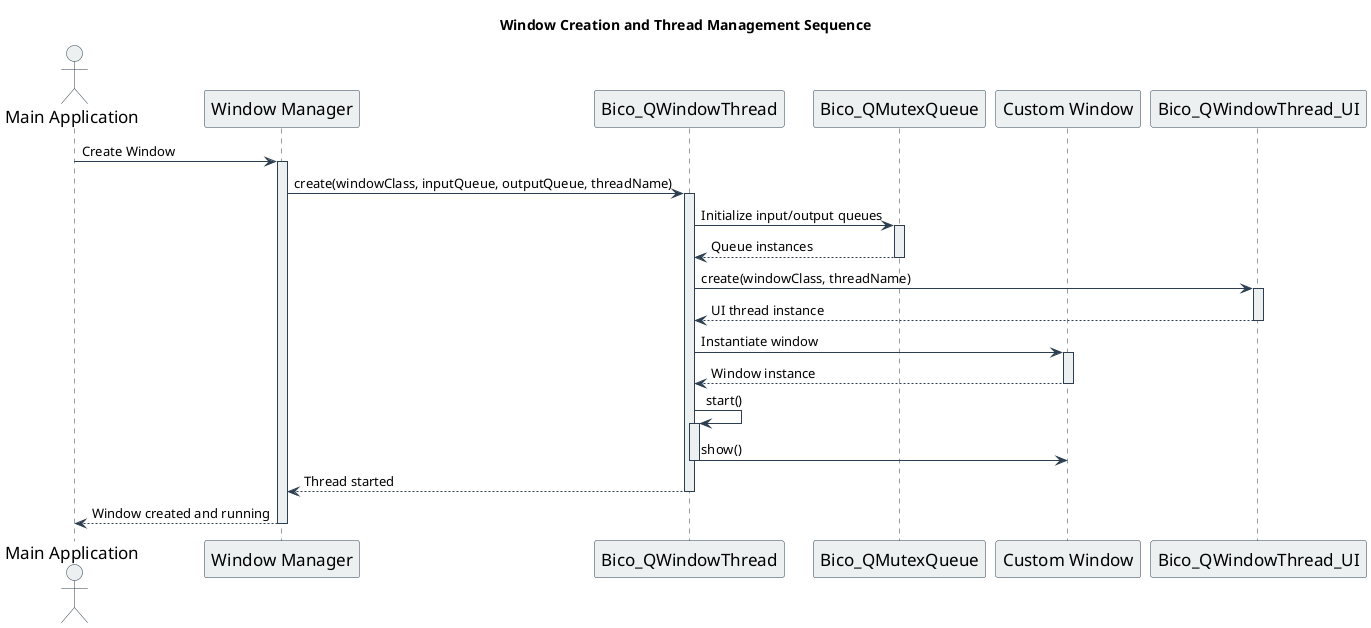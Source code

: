 @startuml Window Creation Sequence

skinparam sequence {
    ArrowColor #2C3E50
    ActorBorderColor #2C3E50
    LifeLineBorderColor #2C3E50
    LifeLineBackgroundColor #ECF0F1
    ParticipantBorderColor #2C3E50
    ParticipantBackgroundColor #ECF0F1
    ParticipantFontName Impact
    ParticipantFontSize 17
    ParticipantFontStyle #2C3E50
    ActorBackgroundColor #ECF0F1
    ActorFontName Impact
    ActorFontSize 17
    ActorFontStyle #2C3E50
}

title Window Creation and Thread Management Sequence

actor "Main Application" as main
participant "Window Manager" as wm
participant "Bico_QWindowThread" as bwt
participant "Bico_QMutexQueue" as bmq
participant "Custom Window" as cw
participant "Bico_QWindowThread_UI" as bwtu

main -> wm: Create Window
activate wm

wm -> bwt: create(windowClass, inputQueue, outputQueue, threadName)
activate bwt

bwt -> bmq: Initialize input/output queues
activate bmq
bmq --> bwt: Queue instances
deactivate bmq

bwt -> bwtu: create(windowClass, threadName)
activate bwtu
bwtu --> bwt: UI thread instance
deactivate bwtu

bwt -> cw: Instantiate window
activate cw
cw --> bwt: Window instance
deactivate cw

bwt -> bwt: start()
activate bwt
bwt -> cw: show()
deactivate bwt

bwt --> wm: Thread started
deactivate bwt

wm --> main: Window created and running
deactivate wm

@enduml 